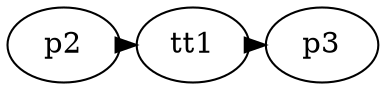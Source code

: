 digraph A {
splines = ortho
rankdir=LR;
ratio=fill
graph [pad="0.05", nodesep="0.15", ranksep="0.02"];
margin=0;
// size="3,5!"
p2
p3
tt1
p2 -> tt1  
tt1 -> p3
}

